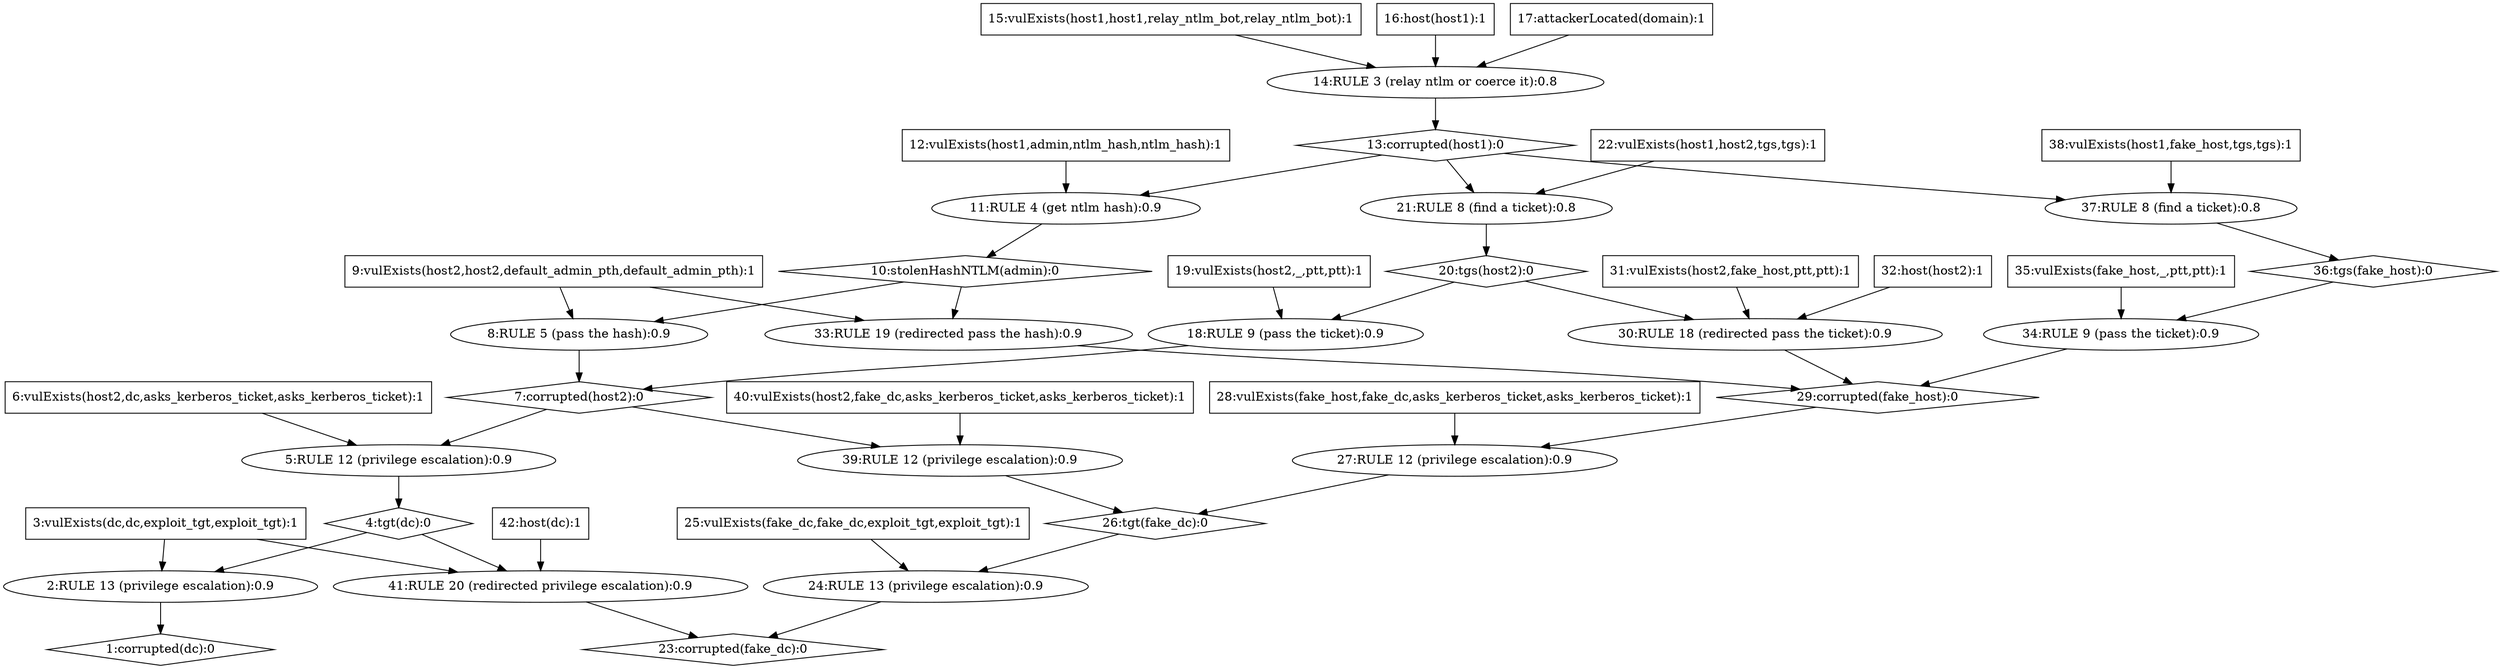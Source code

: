 digraph G {
	1 [label="1:corrupted(dc):0",shape=diamond];
	2 [label="2:RULE 13 (privilege escalation):0.9",shape=ellipse];
	3 [label="3:vulExists(dc,dc,exploit_tgt,exploit_tgt):1",shape=box];
	4 [label="4:tgt(dc):0",shape=diamond];
	5 [label="5:RULE 12 (privilege escalation):0.9",shape=ellipse];
	6 [label="6:vulExists(host2,dc,asks_kerberos_ticket,asks_kerberos_ticket):1",shape=box];
	7 [label="7:corrupted(host2):0",shape=diamond];
	8 [label="8:RULE 5 (pass the hash):0.9",shape=ellipse];
	9 [label="9:vulExists(host2,host2,default_admin_pth,default_admin_pth):1",shape=box];
	10 [label="10:stolenHashNTLM(admin):0",shape=diamond];
	11 [label="11:RULE 4 (get ntlm hash):0.9",shape=ellipse];
	12 [label="12:vulExists(host1,admin,ntlm_hash,ntlm_hash):1",shape=box];
	13 [label="13:corrupted(host1):0",shape=diamond];
	14 [label="14:RULE 3 (relay ntlm or coerce it):0.8",shape=ellipse];
	15 [label="15:vulExists(host1,host1,relay_ntlm_bot,relay_ntlm_bot):1",shape=box];
	16 [label="16:host(host1):1",shape=box];
	17 [label="17:attackerLocated(domain):1",shape=box];
	18 [label="18:RULE 9 (pass the ticket):0.9",shape=ellipse];
	19 [label="19:vulExists(host2,_,ptt,ptt):1",shape=box];
	20 [label="20:tgs(host2):0",shape=diamond];
	21 [label="21:RULE 8 (find a ticket):0.8",shape=ellipse];
	22 [label="22:vulExists(host1,host2,tgs,tgs):1",shape=box];
	23 [label="23:corrupted(fake_dc):0",shape=diamond];
	24 [label="24:RULE 13 (privilege escalation):0.9",shape=ellipse];
	25 [label="25:vulExists(fake_dc,fake_dc,exploit_tgt,exploit_tgt):1",shape=box];
	26 [label="26:tgt(fake_dc):0",shape=diamond];
	27 [label="27:RULE 12 (privilege escalation):0.9",shape=ellipse];
	28 [label="28:vulExists(fake_host,fake_dc,asks_kerberos_ticket,asks_kerberos_ticket):1",shape=box];
	29 [label="29:corrupted(fake_host):0",shape=diamond];
	30 [label="30:RULE 18 (redirected pass the ticket):0.9",shape=ellipse];
	31 [label="31:vulExists(host2,fake_host,ptt,ptt):1",shape=box];
	32 [label="32:host(host2):1",shape=box];
	33 [label="33:RULE 19 (redirected pass the hash):0.9",shape=ellipse];
	34 [label="34:RULE 9 (pass the ticket):0.9",shape=ellipse];
	35 [label="35:vulExists(fake_host,_,ptt,ptt):1",shape=box];
	36 [label="36:tgs(fake_host):0",shape=diamond];
	37 [label="37:RULE 8 (find a ticket):0.8",shape=ellipse];
	38 [label="38:vulExists(host1,fake_host,tgs,tgs):1",shape=box];
	39 [label="39:RULE 12 (privilege escalation):0.9",shape=ellipse];
	40 [label="40:vulExists(host2,fake_dc,asks_kerberos_ticket,asks_kerberos_ticket):1",shape=box];
	41 [label="41:RULE 20 (redirected privilege escalation):0.9",shape=ellipse];
	42 [label="42:host(dc):1",shape=box];
	3 -> 	2;
	6 -> 	5;
	9 -> 	8;
	12 -> 	11;
	15 -> 	14;
	16 -> 	14;
	17 -> 	14;
	14 -> 	13;
	13 -> 	11;
	11 -> 	10;
	10 -> 	8;
	8 -> 	7;
	19 -> 	18;
	22 -> 	21;
	13 -> 	21;
	21 -> 	20;
	20 -> 	18;
	18 -> 	7;
	7 -> 	5;
	5 -> 	4;
	4 -> 	2;
	2 -> 	1;
	25 -> 	24;
	28 -> 	27;
	31 -> 	30;
	32 -> 	30;
	20 -> 	30;
	30 -> 	29;
	9 -> 	33;
	10 -> 	33;
	33 -> 	29;
	35 -> 	34;
	38 -> 	37;
	13 -> 	37;
	37 -> 	36;
	36 -> 	34;
	34 -> 	29;
	29 -> 	27;
	27 -> 	26;
	40 -> 	39;
	7 -> 	39;
	39 -> 	26;
	26 -> 	24;
	24 -> 	23;
	3 -> 	41;
	42 -> 	41;
	4 -> 	41;
	41 -> 	23;
}
